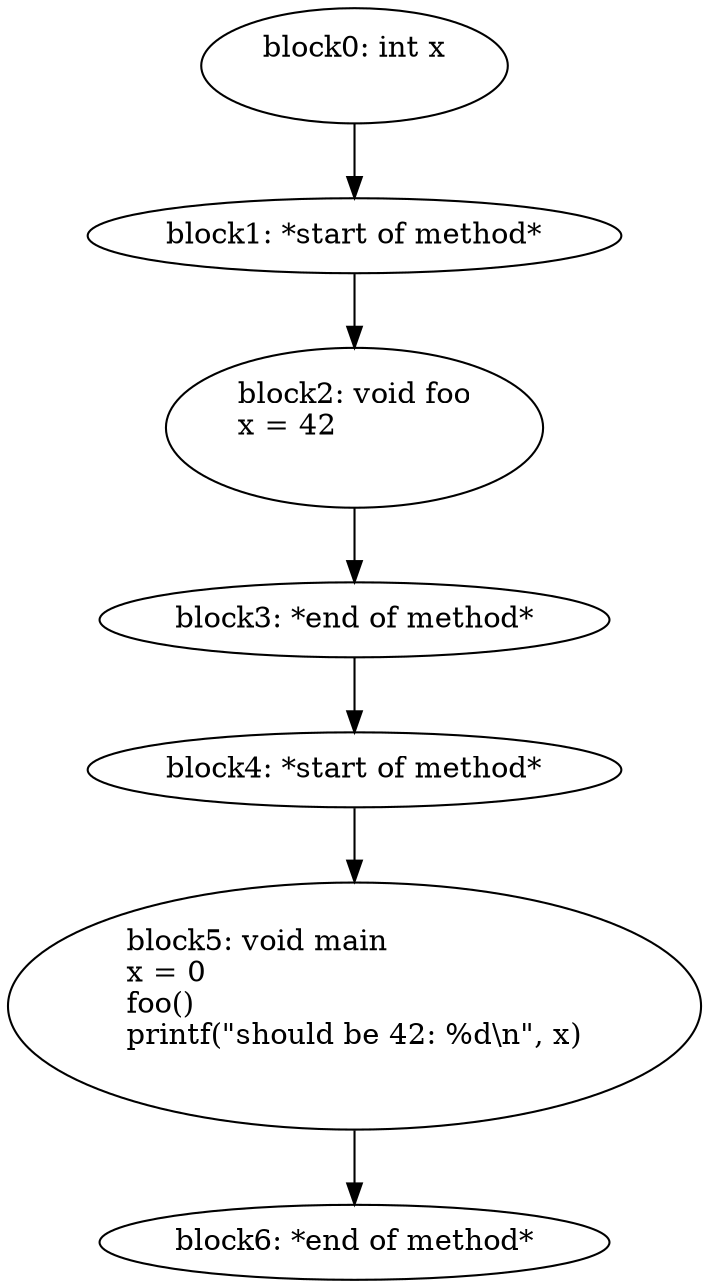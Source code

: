 digraph G {
  block0 [ label="block0: int\ x\l\l" ];
  block1 [ label="block1: *start\ of\ method*\l" ];
  block2 [ label="block2: void\ foo\lx\ =\ 42\l\l" ];
  block3 [ label="block3: *end\ of\ method*\l" ];
  block4 [ label="block4: *start\ of\ method*\l" ];
  block5 [ label="block5: void\ main\lx\ =\ 0\lfoo\(\)\lprintf\(\"should\ be\ 42\:\ %d\\n\"\,\ x\)\l\l" ];
  block6 [ label="block6: *end\ of\ method*\l" ];
  block0 -> block1;
  block1 -> block2;
  block2 -> block3;
  block3 -> block4;
  block4 -> block5;
  block5 -> block6;
}
